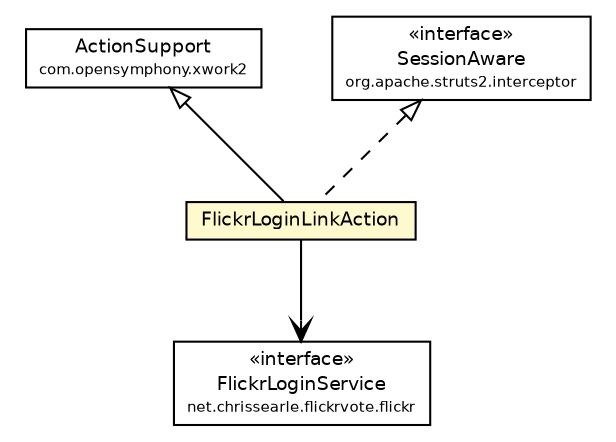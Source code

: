 #!/usr/local/bin/dot
#
# Class diagram 
# Generated by UmlGraph version 4.6 (http://www.spinellis.gr/sw/umlgraph)
#

digraph G {
	edge [fontname="Helvetica",fontsize=10,labelfontname="Helvetica",labelfontsize=10];
	node [fontname="Helvetica",fontsize=10,shape=plaintext];
	// net.chrissearle.flickrvote.web.common.FlickrLoginLinkAction
	c2638 [label=<<table border="0" cellborder="1" cellspacing="0" cellpadding="2" port="p" bgcolor="lemonChiffon" href="./FlickrLoginLinkAction.html">
		<tr><td><table border="0" cellspacing="0" cellpadding="1">
			<tr><td> FlickrLoginLinkAction </td></tr>
		</table></td></tr>
		</table>>, fontname="Helvetica", fontcolor="black", fontsize=9.0];
	//net.chrissearle.flickrvote.web.common.FlickrLoginLinkAction extends com.opensymphony.xwork2.ActionSupport
	c2670:p -> c2638:p [dir=back,arrowtail=empty];
	//net.chrissearle.flickrvote.web.common.FlickrLoginLinkAction implements org.apache.struts2.interceptor.SessionAware
	c2671:p -> c2638:p [dir=back,arrowtail=empty,style=dashed];
	// net.chrissearle.flickrvote.web.common.FlickrLoginLinkAction NAVASSOC net.chrissearle.flickrvote.flickr.FlickrLoginService
	c2638:p -> c2672:p [taillabel="", label="", headlabel="", fontname="Helvetica", fontcolor="black", fontsize=10.0, color="black", arrowhead=open];
	// com.opensymphony.xwork2.ActionSupport
	c2670 [label=<<table border="0" cellborder="1" cellspacing="0" cellpadding="2" port="p">
		<tr><td><table border="0" cellspacing="0" cellpadding="1">
			<tr><td> ActionSupport </td></tr>
			<tr><td><font point-size="7.0"> com.opensymphony.xwork2 </font></td></tr>
		</table></td></tr>
		</table>>, fontname="Helvetica", fontcolor="black", fontsize=9.0];
	// org.apache.struts2.interceptor.SessionAware
	c2671 [label=<<table border="0" cellborder="1" cellspacing="0" cellpadding="2" port="p">
		<tr><td><table border="0" cellspacing="0" cellpadding="1">
			<tr><td> &laquo;interface&raquo; </td></tr>
			<tr><td> SessionAware </td></tr>
			<tr><td><font point-size="7.0"> org.apache.struts2.interceptor </font></td></tr>
		</table></td></tr>
		</table>>, fontname="Helvetica", fontcolor="black", fontsize=9.0];
	// net.chrissearle.flickrvote.flickr.FlickrLoginService
	c2672 [label=<<table border="0" cellborder="1" cellspacing="0" cellpadding="2" port="p">
		<tr><td><table border="0" cellspacing="0" cellpadding="1">
			<tr><td> &laquo;interface&raquo; </td></tr>
			<tr><td> FlickrLoginService </td></tr>
			<tr><td><font point-size="7.0"> net.chrissearle.flickrvote.flickr </font></td></tr>
		</table></td></tr>
		</table>>, fontname="Helvetica", fontcolor="black", fontsize=9.0];
}

